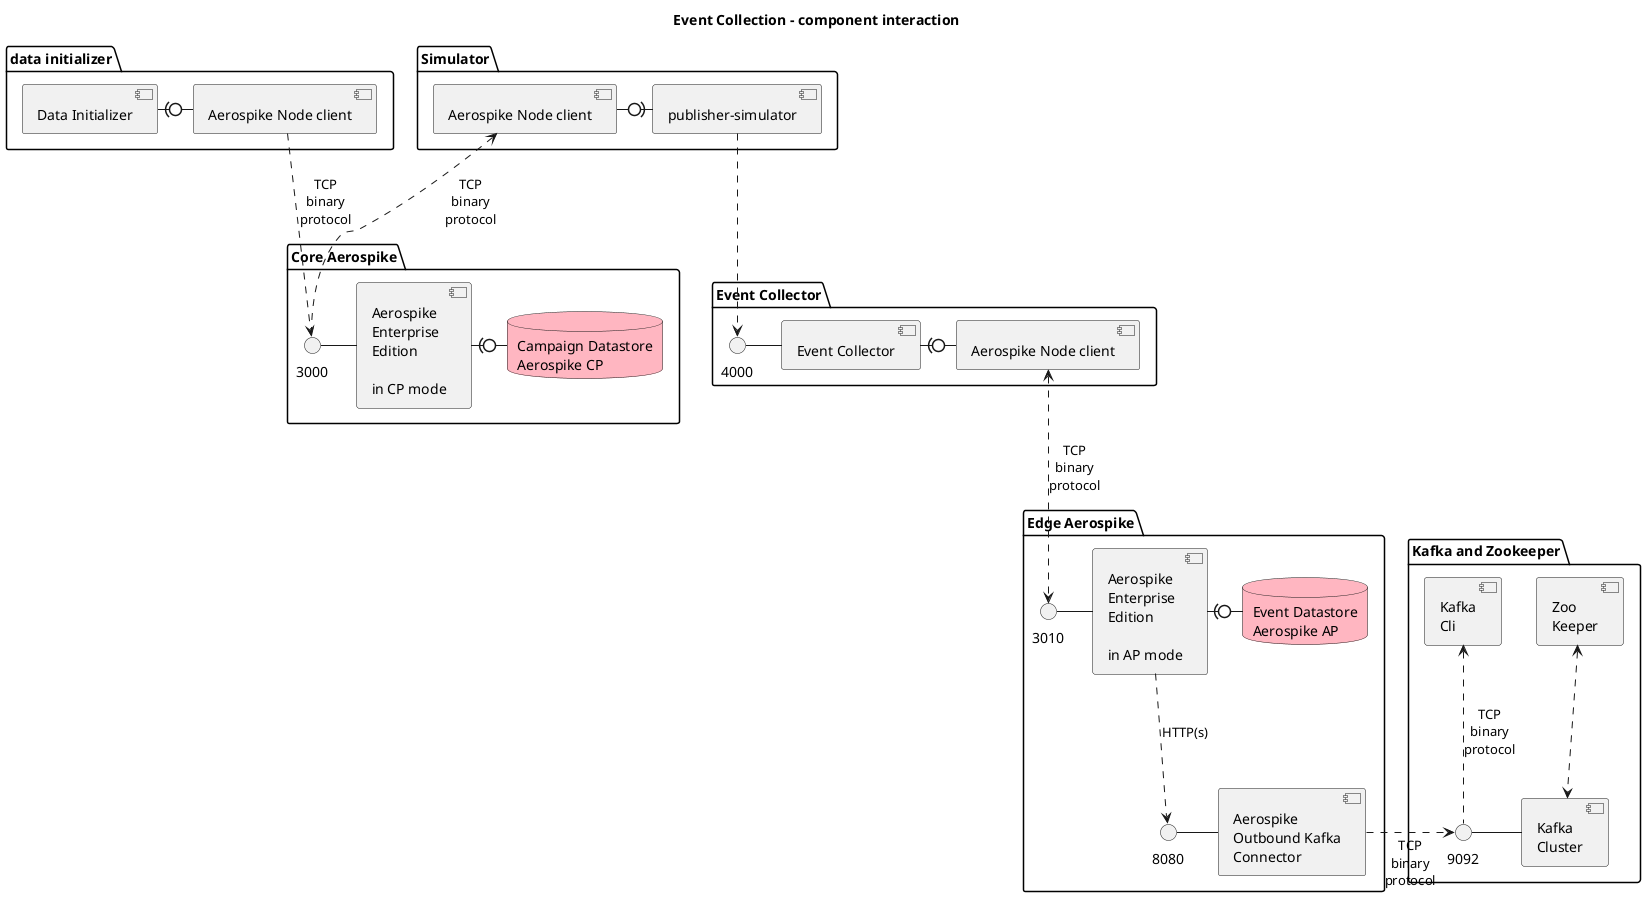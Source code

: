 @startuml
skinparam componentStyle uml2

title Event Collection - component interaction

together {
  package "data initializer" {
    component "Data Initializer" as dataInit
    component "Aerospike Node client" as asNodeInit
    dataInit -r(0- asNodeInit
  }

  package "Simulator" {
    component "publisher-simulator" as simulator
    component "Aerospike Node client" as asNodeSim
    simulator -r(0- asNodeSim
  }
}

package "Event Collector" {
    () "4000" as ecSocket
    component "Event Collector" as eventEUuk
    ecSocket - eventEUuk
    component "Aerospike Node client" as asNodeCollector
    eventEUuk -r(0- asNodeCollector
}

package "Edge Aerospike" {
    () "3010" as aseSocket
    component "Aerospike\nEnterprise\nEdition\n\nin AP mode" as asEdge
    aseSocket - asEdge
    database "Event Datastore\nAerospike AP" as edgeEUuk #LightPink
    asEdge -r(0- edgeEUuk
    
    () "8080" as asOutbound
    component [Aerospike\nOutbound Kafka\nConnector] as asKafka
    asOutbound - asKafka
    asEdge ..> asOutbound: HTTP(s)
}

package "Core Aerospike" {
    () "3000" as ascSocket
    component "Aerospike\nEnterprise\nEdition\n\nin CP mode" as asCore
    ascSocket - asCore
    database "Campaign Datastore\nAerospike CP" as core #LightPink
    asCore -r(0- core
}

package "Kafka and Zookeeper" {
    component [Kafka\nCli] as kafCli
    () "9092" as kafClient
    component [Kafka\nCluster] as kafCluster
    kafClient - kafCluster

    component [Zoo\nKeeper] as zookeeper
}

asNodeInit ..> ascSocket: TCP\nbinary\nprotocol
asNodeSim <.. ascSocket: TCP\nbinary\nprotocol
asNodeCollector <..> aseSocket: TCP\nbinary\nprotocol
asKafka .r.> kafClient: TCP\nbinary\nprotocol
zookeeper <..> kafCluster
simulator ..> ecSocket
kafCli <.. kafClient: TCP\nbinary\nprotocol



@enduml
